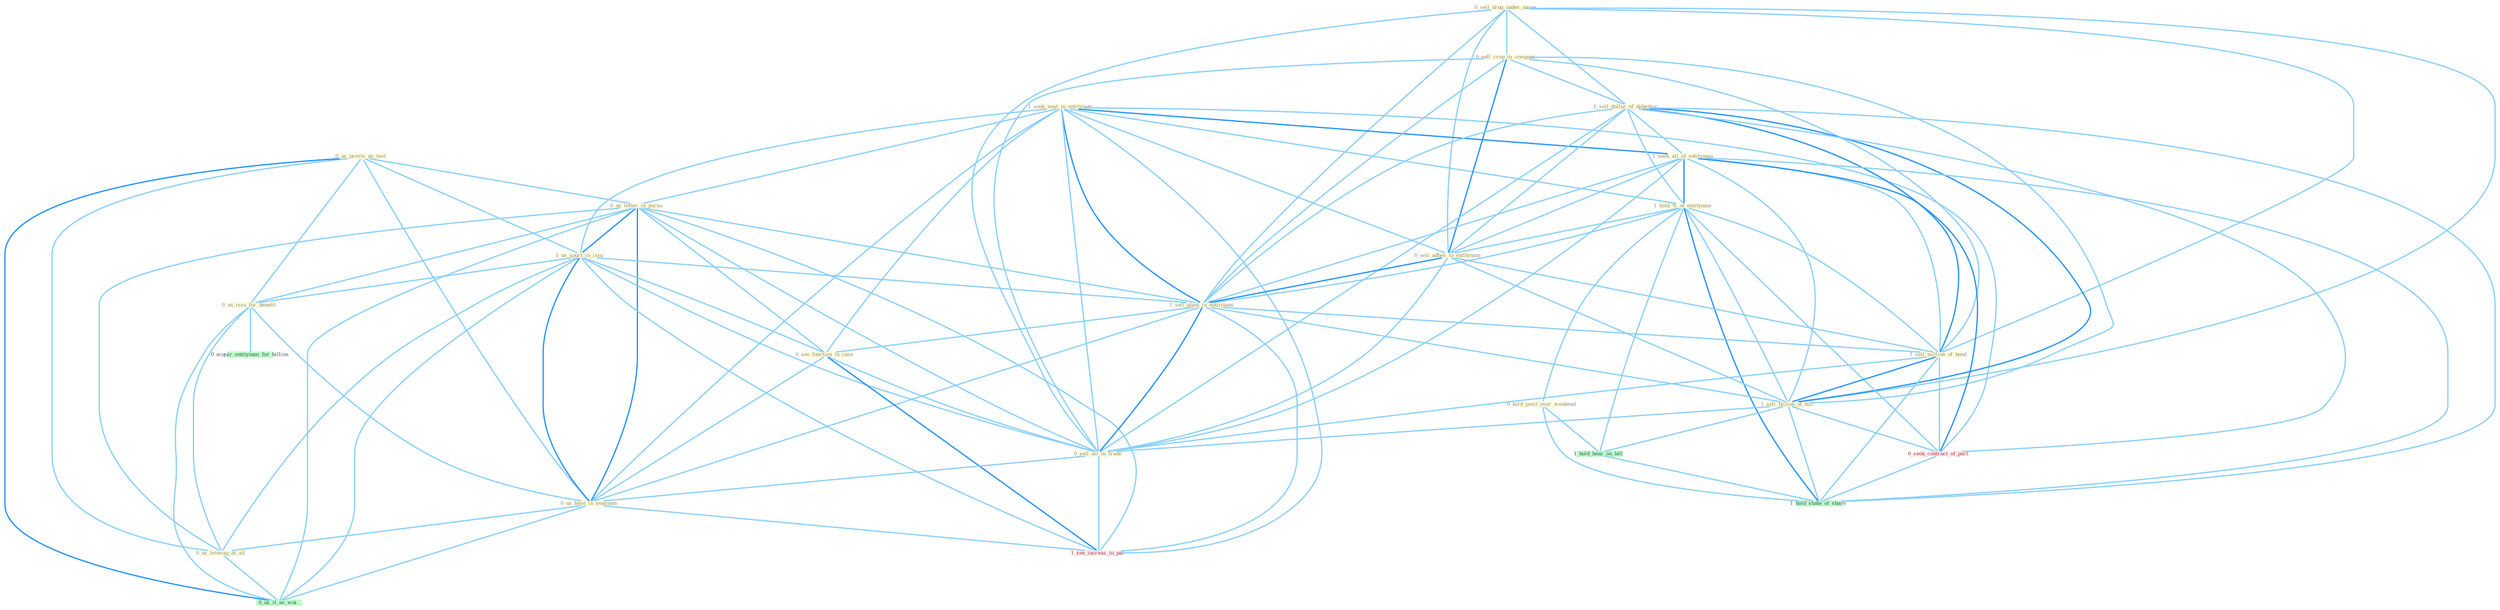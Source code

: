 Graph G{ 
    node
    [shape=polygon,style=filled,width=.5,height=.06,color="#BDFCC9",fixedsize=true,fontsize=4,
    fontcolor="#2f4f4f"];
    {node
    [color="#ffffe0", fontcolor="#8b7d6b"] "0_sell_drug_under_name " "0_us_provis_as_test " "1_seek_seat_in_entitynam " "0_sell_crop_to_compani " "1_sell_dollar_of_debentur " "0_us_letter_in_pursu " "1_seek_all_of_entitynam " "1_hold_%_of_entitynam " "1_us_spurt_in_issu " "0_sell_adhes_to_entitynam " "1_sell_plant_in_entitynam " "1_sell_million_of_bond " "1_sell_billion_of_bill " "0_see_function_in_case " "0_us_issu_for_benefit " "0_sell_all_in_trade " "0_us_base_in_yearnum " "0_hold_posit_over_weekend " "0_us_leverag_at_all "}
{node [color="#fff0f5", fontcolor="#b22222"] "0_seek_contract_of_pact " "1_see_increas_in_pai "}
edge [color="#B0E2FF"];

	"0_sell_drug_under_name " -- "0_sell_crop_to_compani " [w="1", color="#87cefa" ];
	"0_sell_drug_under_name " -- "1_sell_dollar_of_debentur " [w="1", color="#87cefa" ];
	"0_sell_drug_under_name " -- "0_sell_adhes_to_entitynam " [w="1", color="#87cefa" ];
	"0_sell_drug_under_name " -- "1_sell_plant_in_entitynam " [w="1", color="#87cefa" ];
	"0_sell_drug_under_name " -- "1_sell_million_of_bond " [w="1", color="#87cefa" ];
	"0_sell_drug_under_name " -- "1_sell_billion_of_bill " [w="1", color="#87cefa" ];
	"0_sell_drug_under_name " -- "0_sell_all_in_trade " [w="1", color="#87cefa" ];
	"0_us_provis_as_test " -- "0_us_letter_in_pursu " [w="1", color="#87cefa" ];
	"0_us_provis_as_test " -- "1_us_spurt_in_issu " [w="1", color="#87cefa" ];
	"0_us_provis_as_test " -- "0_us_issu_for_benefit " [w="1", color="#87cefa" ];
	"0_us_provis_as_test " -- "0_us_base_in_yearnum " [w="1", color="#87cefa" ];
	"0_us_provis_as_test " -- "0_us_leverag_at_all " [w="1", color="#87cefa" ];
	"0_us_provis_as_test " -- "0_us_it_as_wai " [w="2", color="#1e90ff" , len=0.8];
	"1_seek_seat_in_entitynam " -- "0_us_letter_in_pursu " [w="1", color="#87cefa" ];
	"1_seek_seat_in_entitynam " -- "1_seek_all_of_entitynam " [w="2", color="#1e90ff" , len=0.8];
	"1_seek_seat_in_entitynam " -- "1_hold_%_of_entitynam " [w="1", color="#87cefa" ];
	"1_seek_seat_in_entitynam " -- "1_us_spurt_in_issu " [w="1", color="#87cefa" ];
	"1_seek_seat_in_entitynam " -- "0_sell_adhes_to_entitynam " [w="1", color="#87cefa" ];
	"1_seek_seat_in_entitynam " -- "1_sell_plant_in_entitynam " [w="2", color="#1e90ff" , len=0.8];
	"1_seek_seat_in_entitynam " -- "0_see_function_in_case " [w="1", color="#87cefa" ];
	"1_seek_seat_in_entitynam " -- "0_sell_all_in_trade " [w="1", color="#87cefa" ];
	"1_seek_seat_in_entitynam " -- "0_us_base_in_yearnum " [w="1", color="#87cefa" ];
	"1_seek_seat_in_entitynam " -- "0_seek_contract_of_pact " [w="1", color="#87cefa" ];
	"1_seek_seat_in_entitynam " -- "1_see_increas_in_pai " [w="1", color="#87cefa" ];
	"0_sell_crop_to_compani " -- "1_sell_dollar_of_debentur " [w="1", color="#87cefa" ];
	"0_sell_crop_to_compani " -- "0_sell_adhes_to_entitynam " [w="2", color="#1e90ff" , len=0.8];
	"0_sell_crop_to_compani " -- "1_sell_plant_in_entitynam " [w="1", color="#87cefa" ];
	"0_sell_crop_to_compani " -- "1_sell_million_of_bond " [w="1", color="#87cefa" ];
	"0_sell_crop_to_compani " -- "1_sell_billion_of_bill " [w="1", color="#87cefa" ];
	"0_sell_crop_to_compani " -- "0_sell_all_in_trade " [w="1", color="#87cefa" ];
	"1_sell_dollar_of_debentur " -- "1_seek_all_of_entitynam " [w="1", color="#87cefa" ];
	"1_sell_dollar_of_debentur " -- "1_hold_%_of_entitynam " [w="1", color="#87cefa" ];
	"1_sell_dollar_of_debentur " -- "0_sell_adhes_to_entitynam " [w="1", color="#87cefa" ];
	"1_sell_dollar_of_debentur " -- "1_sell_plant_in_entitynam " [w="1", color="#87cefa" ];
	"1_sell_dollar_of_debentur " -- "1_sell_million_of_bond " [w="2", color="#1e90ff" , len=0.8];
	"1_sell_dollar_of_debentur " -- "1_sell_billion_of_bill " [w="2", color="#1e90ff" , len=0.8];
	"1_sell_dollar_of_debentur " -- "0_sell_all_in_trade " [w="1", color="#87cefa" ];
	"1_sell_dollar_of_debentur " -- "0_seek_contract_of_pact " [w="1", color="#87cefa" ];
	"1_sell_dollar_of_debentur " -- "1_hold_stake_of_share " [w="1", color="#87cefa" ];
	"0_us_letter_in_pursu " -- "1_us_spurt_in_issu " [w="2", color="#1e90ff" , len=0.8];
	"0_us_letter_in_pursu " -- "1_sell_plant_in_entitynam " [w="1", color="#87cefa" ];
	"0_us_letter_in_pursu " -- "0_see_function_in_case " [w="1", color="#87cefa" ];
	"0_us_letter_in_pursu " -- "0_us_issu_for_benefit " [w="1", color="#87cefa" ];
	"0_us_letter_in_pursu " -- "0_sell_all_in_trade " [w="1", color="#87cefa" ];
	"0_us_letter_in_pursu " -- "0_us_base_in_yearnum " [w="2", color="#1e90ff" , len=0.8];
	"0_us_letter_in_pursu " -- "0_us_leverag_at_all " [w="1", color="#87cefa" ];
	"0_us_letter_in_pursu " -- "0_us_it_as_wai " [w="1", color="#87cefa" ];
	"0_us_letter_in_pursu " -- "1_see_increas_in_pai " [w="1", color="#87cefa" ];
	"1_seek_all_of_entitynam " -- "1_hold_%_of_entitynam " [w="2", color="#1e90ff" , len=0.8];
	"1_seek_all_of_entitynam " -- "0_sell_adhes_to_entitynam " [w="1", color="#87cefa" ];
	"1_seek_all_of_entitynam " -- "1_sell_plant_in_entitynam " [w="1", color="#87cefa" ];
	"1_seek_all_of_entitynam " -- "1_sell_million_of_bond " [w="1", color="#87cefa" ];
	"1_seek_all_of_entitynam " -- "1_sell_billion_of_bill " [w="1", color="#87cefa" ];
	"1_seek_all_of_entitynam " -- "0_sell_all_in_trade " [w="1", color="#87cefa" ];
	"1_seek_all_of_entitynam " -- "0_seek_contract_of_pact " [w="2", color="#1e90ff" , len=0.8];
	"1_seek_all_of_entitynam " -- "1_hold_stake_of_share " [w="1", color="#87cefa" ];
	"1_hold_%_of_entitynam " -- "0_sell_adhes_to_entitynam " [w="1", color="#87cefa" ];
	"1_hold_%_of_entitynam " -- "1_sell_plant_in_entitynam " [w="1", color="#87cefa" ];
	"1_hold_%_of_entitynam " -- "1_sell_million_of_bond " [w="1", color="#87cefa" ];
	"1_hold_%_of_entitynam " -- "1_sell_billion_of_bill " [w="1", color="#87cefa" ];
	"1_hold_%_of_entitynam " -- "0_hold_posit_over_weekend " [w="1", color="#87cefa" ];
	"1_hold_%_of_entitynam " -- "0_seek_contract_of_pact " [w="1", color="#87cefa" ];
	"1_hold_%_of_entitynam " -- "1_hold_hear_on_bill " [w="1", color="#87cefa" ];
	"1_hold_%_of_entitynam " -- "1_hold_stake_of_share " [w="2", color="#1e90ff" , len=0.8];
	"1_us_spurt_in_issu " -- "1_sell_plant_in_entitynam " [w="1", color="#87cefa" ];
	"1_us_spurt_in_issu " -- "0_see_function_in_case " [w="1", color="#87cefa" ];
	"1_us_spurt_in_issu " -- "0_us_issu_for_benefit " [w="1", color="#87cefa" ];
	"1_us_spurt_in_issu " -- "0_sell_all_in_trade " [w="1", color="#87cefa" ];
	"1_us_spurt_in_issu " -- "0_us_base_in_yearnum " [w="2", color="#1e90ff" , len=0.8];
	"1_us_spurt_in_issu " -- "0_us_leverag_at_all " [w="1", color="#87cefa" ];
	"1_us_spurt_in_issu " -- "0_us_it_as_wai " [w="1", color="#87cefa" ];
	"1_us_spurt_in_issu " -- "1_see_increas_in_pai " [w="1", color="#87cefa" ];
	"0_sell_adhes_to_entitynam " -- "1_sell_plant_in_entitynam " [w="2", color="#1e90ff" , len=0.8];
	"0_sell_adhes_to_entitynam " -- "1_sell_million_of_bond " [w="1", color="#87cefa" ];
	"0_sell_adhes_to_entitynam " -- "1_sell_billion_of_bill " [w="1", color="#87cefa" ];
	"0_sell_adhes_to_entitynam " -- "0_sell_all_in_trade " [w="1", color="#87cefa" ];
	"1_sell_plant_in_entitynam " -- "1_sell_million_of_bond " [w="1", color="#87cefa" ];
	"1_sell_plant_in_entitynam " -- "1_sell_billion_of_bill " [w="1", color="#87cefa" ];
	"1_sell_plant_in_entitynam " -- "0_see_function_in_case " [w="1", color="#87cefa" ];
	"1_sell_plant_in_entitynam " -- "0_sell_all_in_trade " [w="2", color="#1e90ff" , len=0.8];
	"1_sell_plant_in_entitynam " -- "0_us_base_in_yearnum " [w="1", color="#87cefa" ];
	"1_sell_plant_in_entitynam " -- "1_see_increas_in_pai " [w="1", color="#87cefa" ];
	"1_sell_million_of_bond " -- "1_sell_billion_of_bill " [w="2", color="#1e90ff" , len=0.8];
	"1_sell_million_of_bond " -- "0_sell_all_in_trade " [w="1", color="#87cefa" ];
	"1_sell_million_of_bond " -- "0_seek_contract_of_pact " [w="1", color="#87cefa" ];
	"1_sell_million_of_bond " -- "1_hold_stake_of_share " [w="1", color="#87cefa" ];
	"1_sell_billion_of_bill " -- "0_sell_all_in_trade " [w="1", color="#87cefa" ];
	"1_sell_billion_of_bill " -- "0_seek_contract_of_pact " [w="1", color="#87cefa" ];
	"1_sell_billion_of_bill " -- "1_hold_hear_on_bill " [w="1", color="#87cefa" ];
	"1_sell_billion_of_bill " -- "1_hold_stake_of_share " [w="1", color="#87cefa" ];
	"0_see_function_in_case " -- "0_sell_all_in_trade " [w="1", color="#87cefa" ];
	"0_see_function_in_case " -- "0_us_base_in_yearnum " [w="1", color="#87cefa" ];
	"0_see_function_in_case " -- "1_see_increas_in_pai " [w="2", color="#1e90ff" , len=0.8];
	"0_us_issu_for_benefit " -- "0_us_base_in_yearnum " [w="1", color="#87cefa" ];
	"0_us_issu_for_benefit " -- "0_us_leverag_at_all " [w="1", color="#87cefa" ];
	"0_us_issu_for_benefit " -- "0_us_it_as_wai " [w="1", color="#87cefa" ];
	"0_us_issu_for_benefit " -- "0_acquir_entitynam_for_billion " [w="1", color="#87cefa" ];
	"0_sell_all_in_trade " -- "0_us_base_in_yearnum " [w="1", color="#87cefa" ];
	"0_sell_all_in_trade " -- "1_see_increas_in_pai " [w="1", color="#87cefa" ];
	"0_us_base_in_yearnum " -- "0_us_leverag_at_all " [w="1", color="#87cefa" ];
	"0_us_base_in_yearnum " -- "0_us_it_as_wai " [w="1", color="#87cefa" ];
	"0_us_base_in_yearnum " -- "1_see_increas_in_pai " [w="1", color="#87cefa" ];
	"0_hold_posit_over_weekend " -- "1_hold_hear_on_bill " [w="1", color="#87cefa" ];
	"0_hold_posit_over_weekend " -- "1_hold_stake_of_share " [w="1", color="#87cefa" ];
	"0_us_leverag_at_all " -- "0_us_it_as_wai " [w="1", color="#87cefa" ];
	"0_seek_contract_of_pact " -- "1_hold_stake_of_share " [w="1", color="#87cefa" ];
	"1_hold_hear_on_bill " -- "1_hold_stake_of_share " [w="1", color="#87cefa" ];
}
